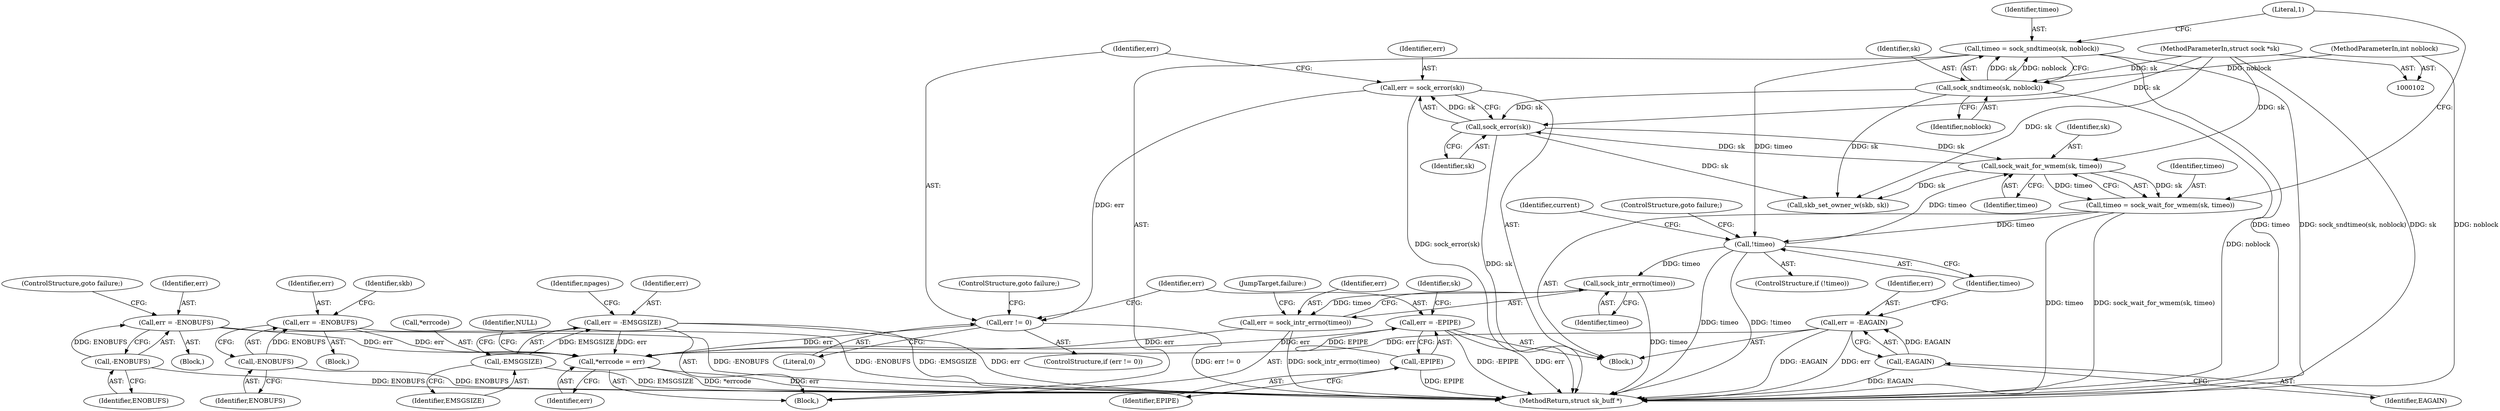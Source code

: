 digraph "0_linux_cc9b17ad29ecaa20bfe426a8d4dbfb94b13ff1cc@pointer" {
"1000306" [label="(Call,*errcode = err)"];
"1000157" [label="(Call,err != 0)"];
"1000152" [label="(Call,err = sock_error(sk))"];
"1000154" [label="(Call,sock_error(sk))"];
"1000292" [label="(Call,sock_wait_for_wmem(sk, timeo))"];
"1000103" [label="(MethodParameterIn,struct sock *sk)"];
"1000283" [label="(Call,!timeo)"];
"1000290" [label="(Call,timeo = sock_wait_for_wmem(sk, timeo))"];
"1000144" [label="(Call,timeo = sock_sndtimeo(sk, noblock))"];
"1000146" [label="(Call,sock_sndtimeo(sk, noblock))"];
"1000106" [label="(MethodParameterIn,int noblock)"];
"1000257" [label="(Call,err = -ENOBUFS)"];
"1000259" [label="(Call,-ENOBUFS)"];
"1000301" [label="(Call,err = sock_intr_errno(timeo))"];
"1000303" [label="(Call,sock_intr_errno(timeo))"];
"1000229" [label="(Call,err = -ENOBUFS)"];
"1000231" [label="(Call,-ENOBUFS)"];
"1000161" [label="(Call,err = -EPIPE)"];
"1000163" [label="(Call,-EPIPE)"];
"1000278" [label="(Call,err = -EAGAIN)"];
"1000280" [label="(Call,-EAGAIN)"];
"1000123" [label="(Call,err = -EMSGSIZE)"];
"1000125" [label="(Call,-EMSGSIZE)"];
"1000151" [label="(Block,)"];
"1000150" [label="(Literal,1)"];
"1000236" [label="(Identifier,skb)"];
"1000155" [label="(Identifier,sk)"];
"1000154" [label="(Call,sock_error(sk))"];
"1000129" [label="(Identifier,npages)"];
"1000230" [label="(Identifier,err)"];
"1000162" [label="(Identifier,err)"];
"1000161" [label="(Call,err = -EPIPE)"];
"1000295" [label="(Call,skb_set_owner_w(skb, sk))"];
"1000305" [label="(JumpTarget,failure:)"];
"1000307" [label="(Call,*errcode)"];
"1000303" [label="(Call,sock_intr_errno(timeo))"];
"1000160" [label="(ControlStructure,goto failure;)"];
"1000309" [label="(Identifier,err)"];
"1000159" [label="(Literal,0)"];
"1000231" [label="(Call,-ENOBUFS)"];
"1000282" [label="(ControlStructure,if (!timeo))"];
"1000285" [label="(ControlStructure,goto failure;)"];
"1000153" [label="(Identifier,err)"];
"1000278" [label="(Call,err = -EAGAIN)"];
"1000144" [label="(Call,timeo = sock_sndtimeo(sk, noblock))"];
"1000124" [label="(Identifier,err)"];
"1000228" [label="(Block,)"];
"1000103" [label="(MethodParameterIn,struct sock *sk)"];
"1000260" [label="(Identifier,ENOBUFS)"];
"1000280" [label="(Call,-EAGAIN)"];
"1000312" [label="(MethodReturn,struct sk_buff *)"];
"1000258" [label="(Identifier,err)"];
"1000281" [label="(Identifier,EAGAIN)"];
"1000311" [label="(Identifier,NULL)"];
"1000292" [label="(Call,sock_wait_for_wmem(sk, timeo))"];
"1000284" [label="(Identifier,timeo)"];
"1000156" [label="(ControlStructure,if (err != 0))"];
"1000157" [label="(Call,err != 0)"];
"1000125" [label="(Call,-EMSGSIZE)"];
"1000257" [label="(Call,err = -ENOBUFS)"];
"1000229" [label="(Call,err = -ENOBUFS)"];
"1000182" [label="(Block,)"];
"1000304" [label="(Identifier,timeo)"];
"1000147" [label="(Identifier,sk)"];
"1000302" [label="(Identifier,err)"];
"1000301" [label="(Call,err = sock_intr_errno(timeo))"];
"1000145" [label="(Identifier,timeo)"];
"1000152" [label="(Call,err = sock_error(sk))"];
"1000126" [label="(Identifier,EMSGSIZE)"];
"1000279" [label="(Identifier,err)"];
"1000123" [label="(Call,err = -EMSGSIZE)"];
"1000108" [label="(Block,)"];
"1000291" [label="(Identifier,timeo)"];
"1000106" [label="(MethodParameterIn,int noblock)"];
"1000283" [label="(Call,!timeo)"];
"1000158" [label="(Identifier,err)"];
"1000232" [label="(Identifier,ENOBUFS)"];
"1000293" [label="(Identifier,sk)"];
"1000306" [label="(Call,*errcode = err)"];
"1000290" [label="(Call,timeo = sock_wait_for_wmem(sk, timeo))"];
"1000294" [label="(Identifier,timeo)"];
"1000288" [label="(Identifier,current)"];
"1000146" [label="(Call,sock_sndtimeo(sk, noblock))"];
"1000259" [label="(Call,-ENOBUFS)"];
"1000168" [label="(Identifier,sk)"];
"1000148" [label="(Identifier,noblock)"];
"1000163" [label="(Call,-EPIPE)"];
"1000164" [label="(Identifier,EPIPE)"];
"1000261" [label="(ControlStructure,goto failure;)"];
"1000306" -> "1000108"  [label="AST: "];
"1000306" -> "1000309"  [label="CFG: "];
"1000307" -> "1000306"  [label="AST: "];
"1000309" -> "1000306"  [label="AST: "];
"1000311" -> "1000306"  [label="CFG: "];
"1000306" -> "1000312"  [label="DDG: err"];
"1000306" -> "1000312"  [label="DDG: *errcode"];
"1000157" -> "1000306"  [label="DDG: err"];
"1000257" -> "1000306"  [label="DDG: err"];
"1000301" -> "1000306"  [label="DDG: err"];
"1000229" -> "1000306"  [label="DDG: err"];
"1000161" -> "1000306"  [label="DDG: err"];
"1000278" -> "1000306"  [label="DDG: err"];
"1000123" -> "1000306"  [label="DDG: err"];
"1000157" -> "1000156"  [label="AST: "];
"1000157" -> "1000159"  [label="CFG: "];
"1000158" -> "1000157"  [label="AST: "];
"1000159" -> "1000157"  [label="AST: "];
"1000160" -> "1000157"  [label="CFG: "];
"1000162" -> "1000157"  [label="CFG: "];
"1000157" -> "1000312"  [label="DDG: err != 0"];
"1000152" -> "1000157"  [label="DDG: err"];
"1000152" -> "1000151"  [label="AST: "];
"1000152" -> "1000154"  [label="CFG: "];
"1000153" -> "1000152"  [label="AST: "];
"1000154" -> "1000152"  [label="AST: "];
"1000158" -> "1000152"  [label="CFG: "];
"1000152" -> "1000312"  [label="DDG: sock_error(sk)"];
"1000154" -> "1000152"  [label="DDG: sk"];
"1000154" -> "1000155"  [label="CFG: "];
"1000155" -> "1000154"  [label="AST: "];
"1000154" -> "1000312"  [label="DDG: sk"];
"1000292" -> "1000154"  [label="DDG: sk"];
"1000146" -> "1000154"  [label="DDG: sk"];
"1000103" -> "1000154"  [label="DDG: sk"];
"1000154" -> "1000292"  [label="DDG: sk"];
"1000154" -> "1000295"  [label="DDG: sk"];
"1000292" -> "1000290"  [label="AST: "];
"1000292" -> "1000294"  [label="CFG: "];
"1000293" -> "1000292"  [label="AST: "];
"1000294" -> "1000292"  [label="AST: "];
"1000290" -> "1000292"  [label="CFG: "];
"1000292" -> "1000290"  [label="DDG: sk"];
"1000292" -> "1000290"  [label="DDG: timeo"];
"1000103" -> "1000292"  [label="DDG: sk"];
"1000283" -> "1000292"  [label="DDG: timeo"];
"1000292" -> "1000295"  [label="DDG: sk"];
"1000103" -> "1000102"  [label="AST: "];
"1000103" -> "1000312"  [label="DDG: sk"];
"1000103" -> "1000146"  [label="DDG: sk"];
"1000103" -> "1000295"  [label="DDG: sk"];
"1000283" -> "1000282"  [label="AST: "];
"1000283" -> "1000284"  [label="CFG: "];
"1000284" -> "1000283"  [label="AST: "];
"1000285" -> "1000283"  [label="CFG: "];
"1000288" -> "1000283"  [label="CFG: "];
"1000283" -> "1000312"  [label="DDG: timeo"];
"1000283" -> "1000312"  [label="DDG: !timeo"];
"1000290" -> "1000283"  [label="DDG: timeo"];
"1000144" -> "1000283"  [label="DDG: timeo"];
"1000283" -> "1000303"  [label="DDG: timeo"];
"1000290" -> "1000151"  [label="AST: "];
"1000291" -> "1000290"  [label="AST: "];
"1000150" -> "1000290"  [label="CFG: "];
"1000290" -> "1000312"  [label="DDG: sock_wait_for_wmem(sk, timeo)"];
"1000290" -> "1000312"  [label="DDG: timeo"];
"1000144" -> "1000108"  [label="AST: "];
"1000144" -> "1000146"  [label="CFG: "];
"1000145" -> "1000144"  [label="AST: "];
"1000146" -> "1000144"  [label="AST: "];
"1000150" -> "1000144"  [label="CFG: "];
"1000144" -> "1000312"  [label="DDG: timeo"];
"1000144" -> "1000312"  [label="DDG: sock_sndtimeo(sk, noblock)"];
"1000146" -> "1000144"  [label="DDG: sk"];
"1000146" -> "1000144"  [label="DDG: noblock"];
"1000146" -> "1000148"  [label="CFG: "];
"1000147" -> "1000146"  [label="AST: "];
"1000148" -> "1000146"  [label="AST: "];
"1000146" -> "1000312"  [label="DDG: noblock"];
"1000106" -> "1000146"  [label="DDG: noblock"];
"1000146" -> "1000295"  [label="DDG: sk"];
"1000106" -> "1000102"  [label="AST: "];
"1000106" -> "1000312"  [label="DDG: noblock"];
"1000257" -> "1000182"  [label="AST: "];
"1000257" -> "1000259"  [label="CFG: "];
"1000258" -> "1000257"  [label="AST: "];
"1000259" -> "1000257"  [label="AST: "];
"1000261" -> "1000257"  [label="CFG: "];
"1000257" -> "1000312"  [label="DDG: -ENOBUFS"];
"1000259" -> "1000257"  [label="DDG: ENOBUFS"];
"1000259" -> "1000260"  [label="CFG: "];
"1000260" -> "1000259"  [label="AST: "];
"1000259" -> "1000312"  [label="DDG: ENOBUFS"];
"1000301" -> "1000108"  [label="AST: "];
"1000301" -> "1000303"  [label="CFG: "];
"1000302" -> "1000301"  [label="AST: "];
"1000303" -> "1000301"  [label="AST: "];
"1000305" -> "1000301"  [label="CFG: "];
"1000301" -> "1000312"  [label="DDG: sock_intr_errno(timeo)"];
"1000303" -> "1000301"  [label="DDG: timeo"];
"1000303" -> "1000304"  [label="CFG: "];
"1000304" -> "1000303"  [label="AST: "];
"1000303" -> "1000312"  [label="DDG: timeo"];
"1000229" -> "1000228"  [label="AST: "];
"1000229" -> "1000231"  [label="CFG: "];
"1000230" -> "1000229"  [label="AST: "];
"1000231" -> "1000229"  [label="AST: "];
"1000236" -> "1000229"  [label="CFG: "];
"1000229" -> "1000312"  [label="DDG: -ENOBUFS"];
"1000231" -> "1000229"  [label="DDG: ENOBUFS"];
"1000231" -> "1000232"  [label="CFG: "];
"1000232" -> "1000231"  [label="AST: "];
"1000231" -> "1000312"  [label="DDG: ENOBUFS"];
"1000161" -> "1000151"  [label="AST: "];
"1000161" -> "1000163"  [label="CFG: "];
"1000162" -> "1000161"  [label="AST: "];
"1000163" -> "1000161"  [label="AST: "];
"1000168" -> "1000161"  [label="CFG: "];
"1000161" -> "1000312"  [label="DDG: -EPIPE"];
"1000161" -> "1000312"  [label="DDG: err"];
"1000163" -> "1000161"  [label="DDG: EPIPE"];
"1000163" -> "1000164"  [label="CFG: "];
"1000164" -> "1000163"  [label="AST: "];
"1000163" -> "1000312"  [label="DDG: EPIPE"];
"1000278" -> "1000151"  [label="AST: "];
"1000278" -> "1000280"  [label="CFG: "];
"1000279" -> "1000278"  [label="AST: "];
"1000280" -> "1000278"  [label="AST: "];
"1000284" -> "1000278"  [label="CFG: "];
"1000278" -> "1000312"  [label="DDG: -EAGAIN"];
"1000278" -> "1000312"  [label="DDG: err"];
"1000280" -> "1000278"  [label="DDG: EAGAIN"];
"1000280" -> "1000281"  [label="CFG: "];
"1000281" -> "1000280"  [label="AST: "];
"1000280" -> "1000312"  [label="DDG: EAGAIN"];
"1000123" -> "1000108"  [label="AST: "];
"1000123" -> "1000125"  [label="CFG: "];
"1000124" -> "1000123"  [label="AST: "];
"1000125" -> "1000123"  [label="AST: "];
"1000129" -> "1000123"  [label="CFG: "];
"1000123" -> "1000312"  [label="DDG: -EMSGSIZE"];
"1000123" -> "1000312"  [label="DDG: err"];
"1000125" -> "1000123"  [label="DDG: EMSGSIZE"];
"1000125" -> "1000126"  [label="CFG: "];
"1000126" -> "1000125"  [label="AST: "];
"1000125" -> "1000312"  [label="DDG: EMSGSIZE"];
}
